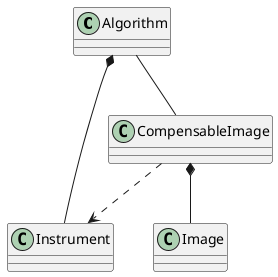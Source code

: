 @startuml
Algorithm *-- Instrument
CompensableImage *-- Image
Algorithm -- CompensableImage
CompensableImage ..> Instrument
@enduml
